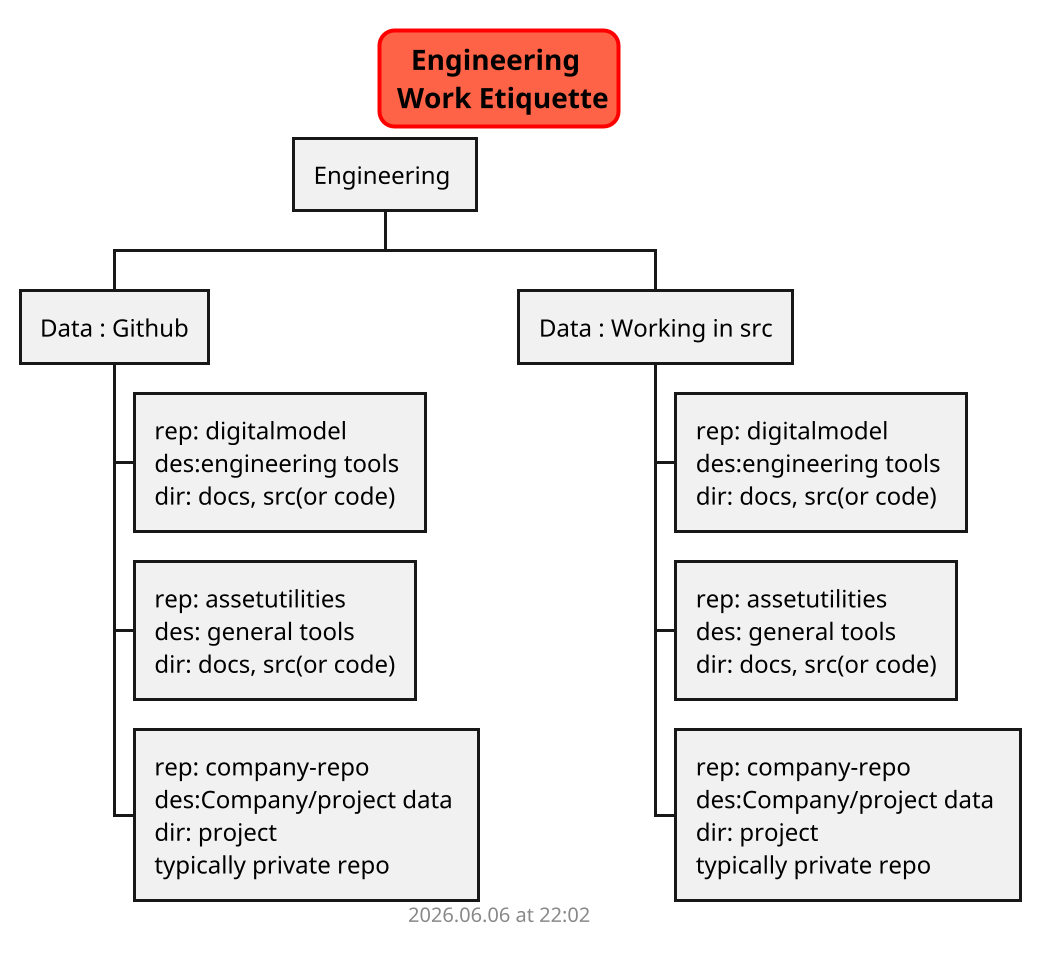 @startwbs work_etiquette

scale 2
skinparam titleBorderRoundCorner 15
skinparam titleBorderThickness 2
skinparam titleBorderColor red
skinparam titleBackgroundColor Tomato

title Engineering \n Work Etiquette

* Engineering 

** Data : Github
*** rep: digitalmodel \ndes:engineering tools \ndir: docs, src(or code)
*** rep: assetutilities \ndes: general tools \ndir: docs, src(or code)
*** rep: company-repo \ndes:Company/project data \ndir: project \ntypically private repo

** Data : Working in src
*** rep: digitalmodel \ndes:engineering tools \ndir: docs, src(or code)
*** rep: assetutilities \ndes: general tools \ndir: docs, src(or code)
*** rep: company-repo \ndes:Company/project data \ndir: project \ntypically private repo


footer
%date("yyyy.MM.dd' at 'HH:mm")
%filename()
end footer

@endwbs
